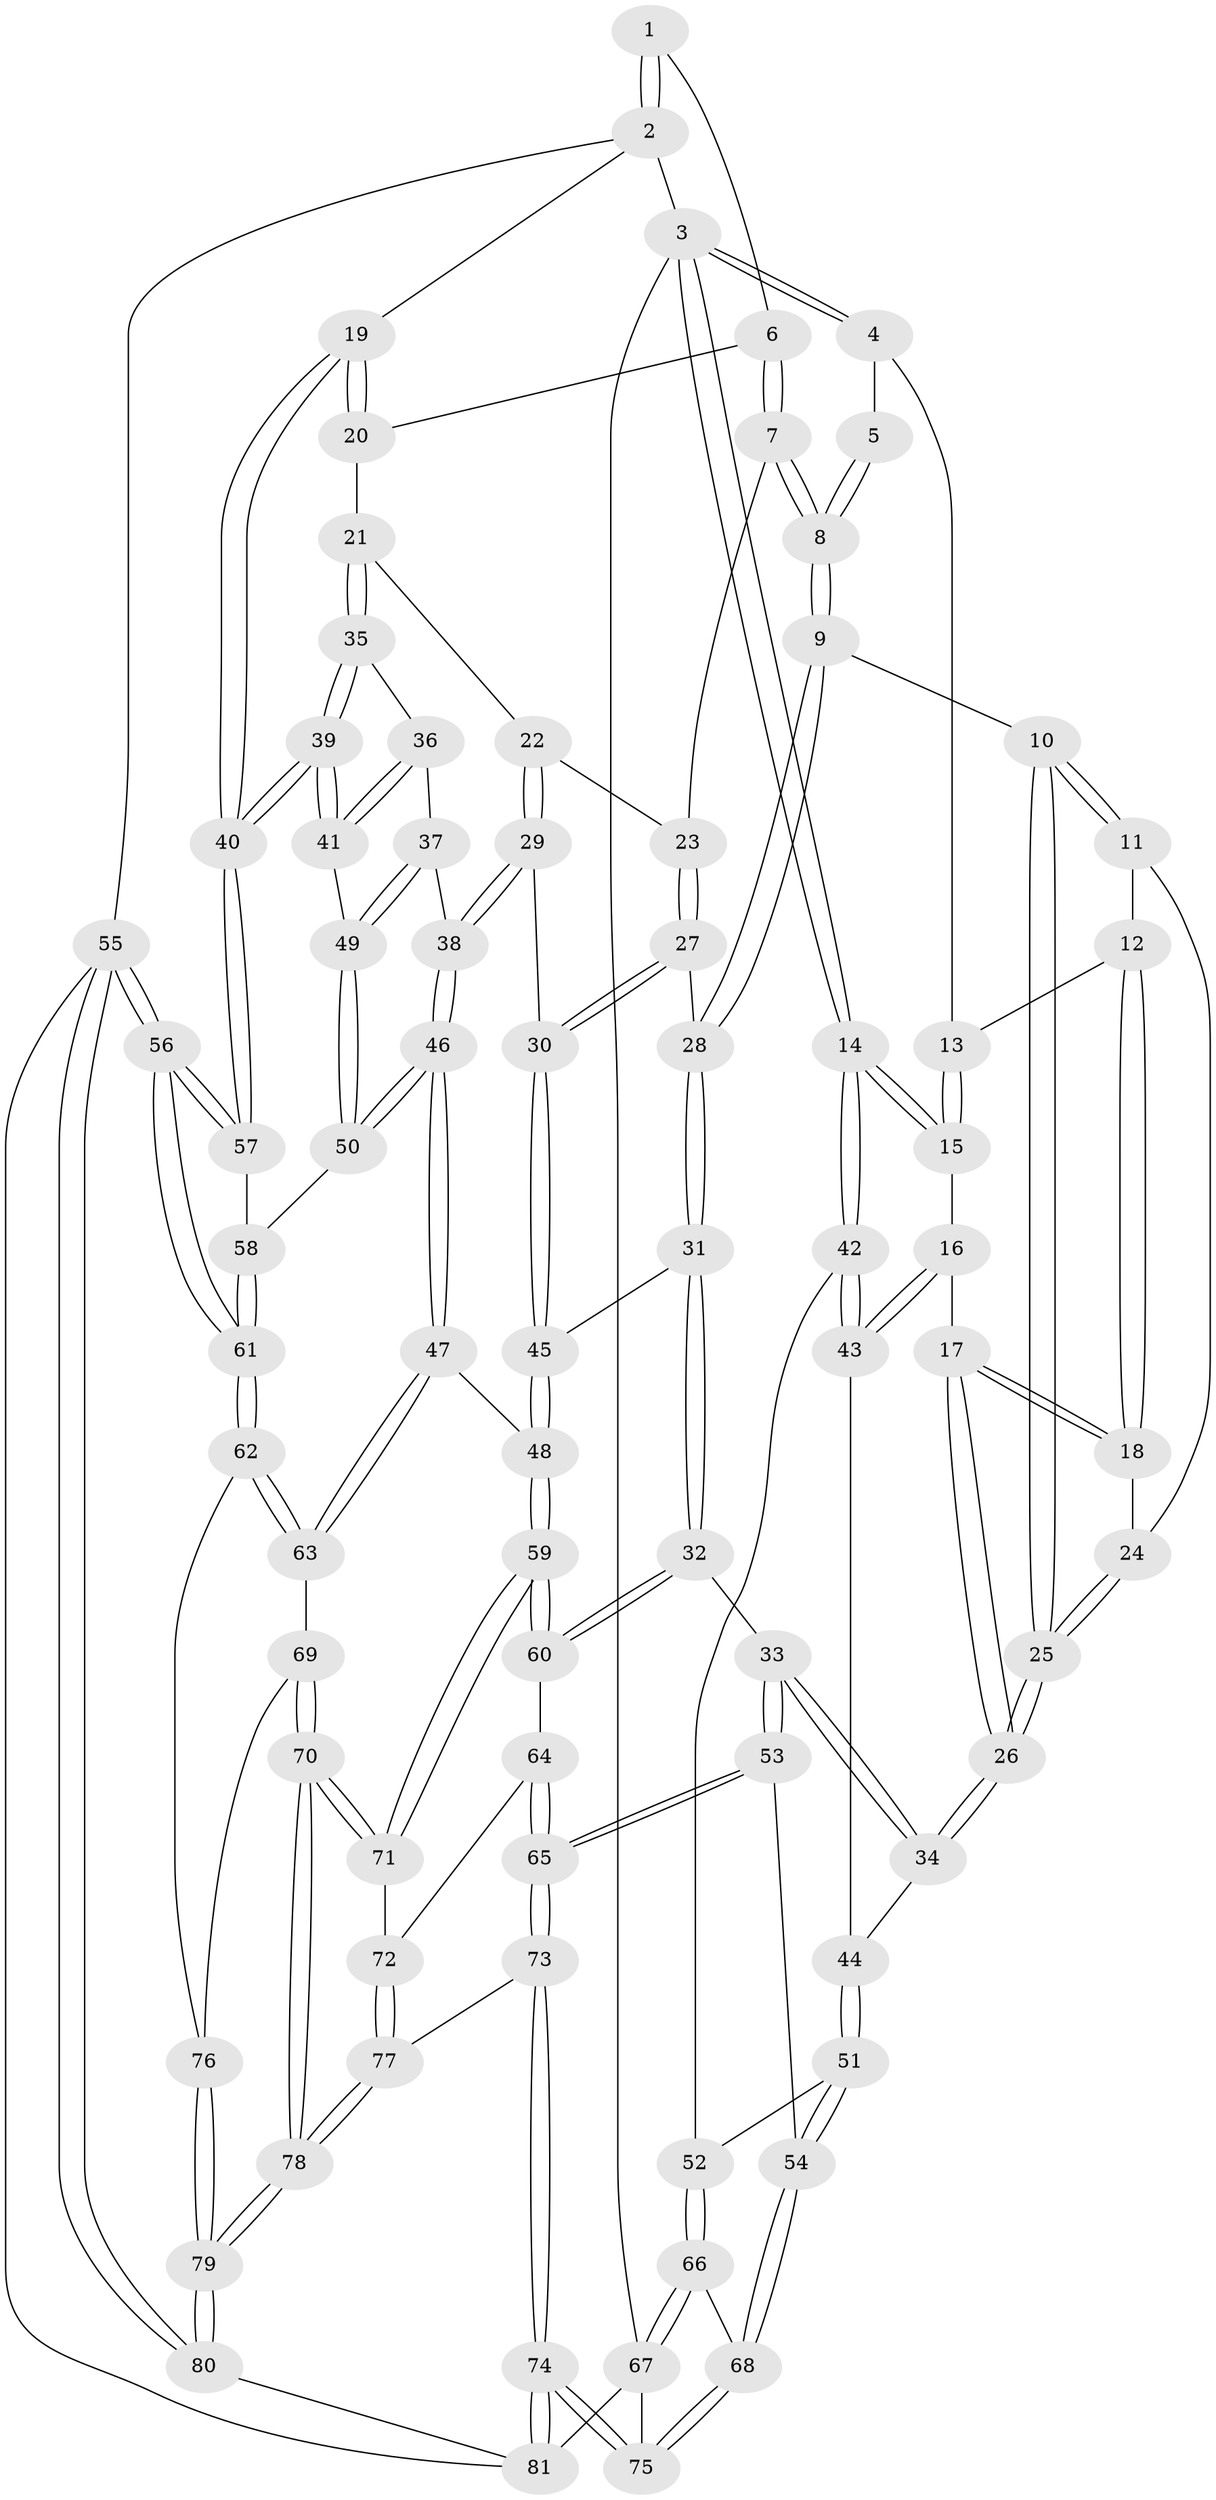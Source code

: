 // Generated by graph-tools (version 1.1) at 2025/27/03/09/25 03:27:05]
// undirected, 81 vertices, 199 edges
graph export_dot {
graph [start="1"]
  node [color=gray90,style=filled];
  1 [pos="+0.8594841781222201+0"];
  2 [pos="+1+0"];
  3 [pos="+0+0"];
  4 [pos="+0.45881949223403445+0"];
  5 [pos="+0.48357885339601486+0"];
  6 [pos="+0.8252795866522662+0.08182515062544311"];
  7 [pos="+0.715656719677488+0.18244701098488098"];
  8 [pos="+0.6550361611175971+0.1821079497302728"];
  9 [pos="+0.6183707995834842+0.23000057470134888"];
  10 [pos="+0.5457196166352345+0.23653941652539778"];
  11 [pos="+0.5016401608989287+0.21835592212926197"];
  12 [pos="+0.4299778379808965+0"];
  13 [pos="+0.4427360557208865+0"];
  14 [pos="+0+0"];
  15 [pos="+0.22265894450921542+0.12527487997059275"];
  16 [pos="+0.21091646578525344+0.27238115319104866"];
  17 [pos="+0.21313798979457568+0.2724580157915244"];
  18 [pos="+0.37272223329636506+0.1997476414436684"];
  19 [pos="+1+0"];
  20 [pos="+0.9135300347970907+0.14653540716460067"];
  21 [pos="+0.9336981504669244+0.2659693826208133"];
  22 [pos="+0.8400156047513325+0.27392373003787523"];
  23 [pos="+0.7333439737968477+0.20082786697859417"];
  24 [pos="+0.40760951465251755+0.22199871463352847"];
  25 [pos="+0.4440599948059167+0.3520795233863735"];
  26 [pos="+0.43080260130446324+0.4112985950954493"];
  27 [pos="+0.7461968718504086+0.3807659883751715"];
  28 [pos="+0.6218227643985592+0.33160370157359076"];
  29 [pos="+0.7925994080113273+0.3816332667789027"];
  30 [pos="+0.7494018820970834+0.38353482614107426"];
  31 [pos="+0.5579888568983861+0.4462833300555966"];
  32 [pos="+0.4804740033045272+0.4767881941827573"];
  33 [pos="+0.4690609880643174+0.47024752004183673"];
  34 [pos="+0.44462780588329126+0.4429340163021736"];
  35 [pos="+0.9764121048348695+0.29456733285214715"];
  36 [pos="+0.8843357811501352+0.39530053630326517"];
  37 [pos="+0.8660843467670246+0.4063835014372149"];
  38 [pos="+0.8180130679200309+0.4053874899228907"];
  39 [pos="+1+0.34272616447228577"];
  40 [pos="+1+0.3410135358993347"];
  41 [pos="+0.9684833103243286+0.4650673342985211"];
  42 [pos="+0+0.27272792442316124"];
  43 [pos="+0.2018444753883887+0.27741534335384394"];
  44 [pos="+0.22010890183529702+0.47834031395162774"];
  45 [pos="+0.691363202173117+0.5018404639336768"];
  46 [pos="+0.810664699593095+0.5664641035195667"];
  47 [pos="+0.7731189588027654+0.5954664023711074"];
  48 [pos="+0.7567154948025858+0.5954826495133653"];
  49 [pos="+0.9179827066922989+0.5119848788739501"];
  50 [pos="+0.903717687995678+0.5401955274382076"];
  51 [pos="+0.18548384956707062+0.5656615472218782"];
  52 [pos="+0+0.4070038339038394"];
  53 [pos="+0.2085428154608796+0.6368067142392528"];
  54 [pos="+0.2079932018288941+0.6366587494874575"];
  55 [pos="+1+1"];
  56 [pos="+1+0.8244100773862694"];
  57 [pos="+1+0.5399309889956833"];
  58 [pos="+0.9177896609364767+0.5514353020592082"];
  59 [pos="+0.6910168995973214+0.6519953719228189"];
  60 [pos="+0.500943483178654+0.6295761186618922"];
  61 [pos="+1+0.7508323443183627"];
  62 [pos="+1+0.7515015970872412"];
  63 [pos="+0.8519945861155571+0.700570162159354"];
  64 [pos="+0.5000281022715648+0.6311727857849582"];
  65 [pos="+0.37376982330678765+0.7419903502360888"];
  66 [pos="+0+0.7064058852809918"];
  67 [pos="+0+0.8823705234852371"];
  68 [pos="+0.13467146996987645+0.7043062452649327"];
  69 [pos="+0.8134258104882843+0.7691090555792971"];
  70 [pos="+0.7285438565079654+0.8134839350352385"];
  71 [pos="+0.6848928183322683+0.7333641897267845"];
  72 [pos="+0.5814202863333775+0.7864205451496307"];
  73 [pos="+0.3888211396094728+0.862747146201929"];
  74 [pos="+0.27873849977106924+1"];
  75 [pos="+0.1472520643566727+0.8716169333975151"];
  76 [pos="+0.8660660358464506+0.8444735600775898"];
  77 [pos="+0.5544162484874731+0.8629776078102277"];
  78 [pos="+0.7148829306260964+0.9909893583445565"];
  79 [pos="+0.7506442089722708+1"];
  80 [pos="+0.7678564064630814+1"];
  81 [pos="+0.2688169315394544+1"];
  1 -- 2;
  1 -- 2;
  1 -- 6;
  2 -- 3;
  2 -- 19;
  2 -- 55;
  3 -- 4;
  3 -- 4;
  3 -- 14;
  3 -- 14;
  3 -- 67;
  4 -- 5;
  4 -- 13;
  5 -- 8;
  5 -- 8;
  6 -- 7;
  6 -- 7;
  6 -- 20;
  7 -- 8;
  7 -- 8;
  7 -- 23;
  8 -- 9;
  8 -- 9;
  9 -- 10;
  9 -- 28;
  9 -- 28;
  10 -- 11;
  10 -- 11;
  10 -- 25;
  10 -- 25;
  11 -- 12;
  11 -- 24;
  12 -- 13;
  12 -- 18;
  12 -- 18;
  13 -- 15;
  13 -- 15;
  14 -- 15;
  14 -- 15;
  14 -- 42;
  14 -- 42;
  15 -- 16;
  16 -- 17;
  16 -- 43;
  16 -- 43;
  17 -- 18;
  17 -- 18;
  17 -- 26;
  17 -- 26;
  18 -- 24;
  19 -- 20;
  19 -- 20;
  19 -- 40;
  19 -- 40;
  20 -- 21;
  21 -- 22;
  21 -- 35;
  21 -- 35;
  22 -- 23;
  22 -- 29;
  22 -- 29;
  23 -- 27;
  23 -- 27;
  24 -- 25;
  24 -- 25;
  25 -- 26;
  25 -- 26;
  26 -- 34;
  26 -- 34;
  27 -- 28;
  27 -- 30;
  27 -- 30;
  28 -- 31;
  28 -- 31;
  29 -- 30;
  29 -- 38;
  29 -- 38;
  30 -- 45;
  30 -- 45;
  31 -- 32;
  31 -- 32;
  31 -- 45;
  32 -- 33;
  32 -- 60;
  32 -- 60;
  33 -- 34;
  33 -- 34;
  33 -- 53;
  33 -- 53;
  34 -- 44;
  35 -- 36;
  35 -- 39;
  35 -- 39;
  36 -- 37;
  36 -- 41;
  36 -- 41;
  37 -- 38;
  37 -- 49;
  37 -- 49;
  38 -- 46;
  38 -- 46;
  39 -- 40;
  39 -- 40;
  39 -- 41;
  39 -- 41;
  40 -- 57;
  40 -- 57;
  41 -- 49;
  42 -- 43;
  42 -- 43;
  42 -- 52;
  43 -- 44;
  44 -- 51;
  44 -- 51;
  45 -- 48;
  45 -- 48;
  46 -- 47;
  46 -- 47;
  46 -- 50;
  46 -- 50;
  47 -- 48;
  47 -- 63;
  47 -- 63;
  48 -- 59;
  48 -- 59;
  49 -- 50;
  49 -- 50;
  50 -- 58;
  51 -- 52;
  51 -- 54;
  51 -- 54;
  52 -- 66;
  52 -- 66;
  53 -- 54;
  53 -- 65;
  53 -- 65;
  54 -- 68;
  54 -- 68;
  55 -- 56;
  55 -- 56;
  55 -- 80;
  55 -- 80;
  55 -- 81;
  56 -- 57;
  56 -- 57;
  56 -- 61;
  56 -- 61;
  57 -- 58;
  58 -- 61;
  58 -- 61;
  59 -- 60;
  59 -- 60;
  59 -- 71;
  59 -- 71;
  60 -- 64;
  61 -- 62;
  61 -- 62;
  62 -- 63;
  62 -- 63;
  62 -- 76;
  63 -- 69;
  64 -- 65;
  64 -- 65;
  64 -- 72;
  65 -- 73;
  65 -- 73;
  66 -- 67;
  66 -- 67;
  66 -- 68;
  67 -- 75;
  67 -- 81;
  68 -- 75;
  68 -- 75;
  69 -- 70;
  69 -- 70;
  69 -- 76;
  70 -- 71;
  70 -- 71;
  70 -- 78;
  70 -- 78;
  71 -- 72;
  72 -- 77;
  72 -- 77;
  73 -- 74;
  73 -- 74;
  73 -- 77;
  74 -- 75;
  74 -- 75;
  74 -- 81;
  74 -- 81;
  76 -- 79;
  76 -- 79;
  77 -- 78;
  77 -- 78;
  78 -- 79;
  78 -- 79;
  79 -- 80;
  79 -- 80;
  80 -- 81;
}
